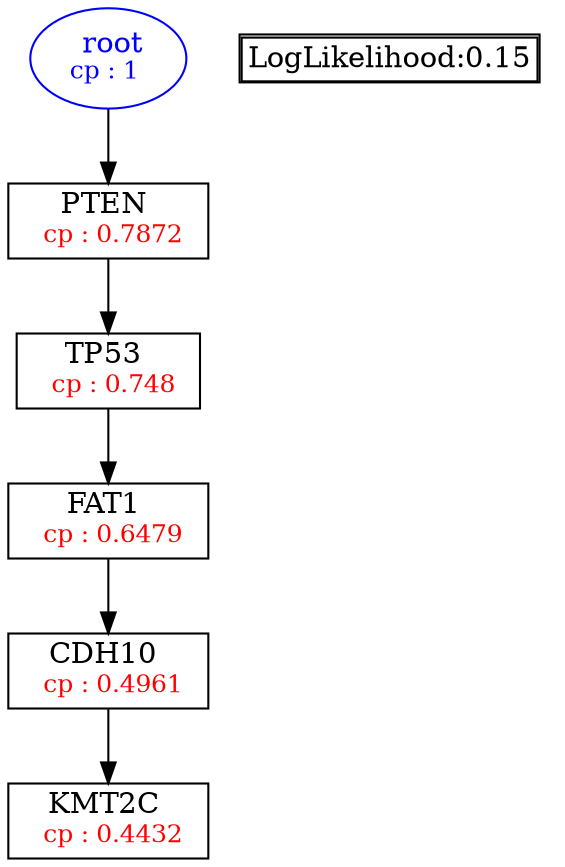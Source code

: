 digraph tree {
    "root" [label=<<font color='Blue'> root</font><br/><font color='Blue' POINT-SIZE='12'>cp : 1 </font>>, shape=oval, color=Blue];
    "S4" [label =<PTEN <br/> <font color='Red' POINT-SIZE='12'> cp : 0.7872 </font>>, shape=box];
    "S5" [label =<TP53 <br/> <font color='Red' POINT-SIZE='12'> cp : 0.748 </font>>, shape=box];
    "S1" [label =<FAT1 <br/> <font color='Red' POINT-SIZE='12'> cp : 0.6479 </font>>, shape=box];
    "S2" [label =<CDH10 <br/> <font color='Red' POINT-SIZE='12'> cp : 0.4961 </font>>, shape=box];
    "S3" [label =<KMT2C <br/> <font color='Red' POINT-SIZE='12'> cp : 0.4432 </font>>, shape=box];
    "root" -> "S4";
    "S4" -> "S5";
    "S5" -> "S1";
    "S1" -> "S2";
    "S2" -> "S3";

    node[shape=plaintext]
    fontsize="10"
    struct1 [label=
    <<TABLE BORDER="1" CELLBORDER="1" CELLSPACING="0" >
    <TR><TD ALIGN="LEFT">LogLikelihood:0.15</TD></TR>
    </TABLE>>];

}

